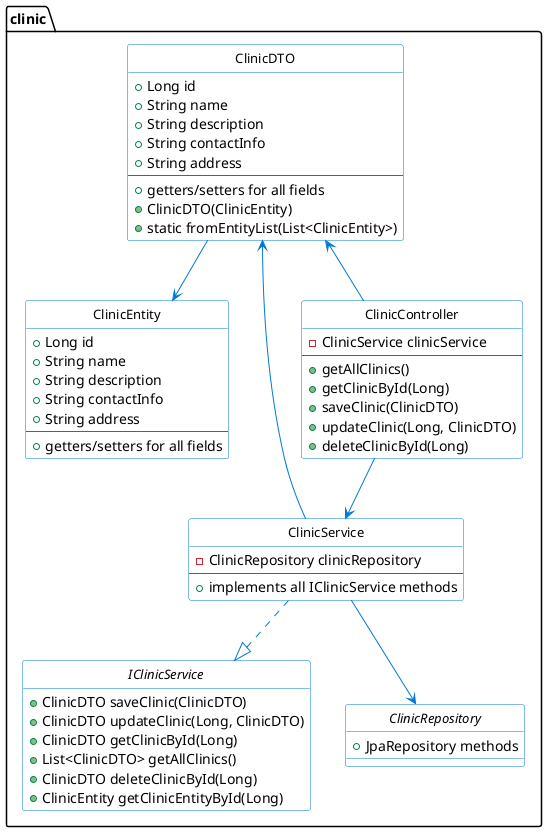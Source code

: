 @startuml

' Configuración general
skinparam class {
    BackgroundColor White
    ArrowColor #0078D7
    BorderColor #0078D7
    FontSize 13
}
hide circle
hide empty fields

package "clinic" {
    class ClinicEntity {
        + Long id
        + String name
        + String description
        + String contactInfo
        + String address
        --
        + getters/setters for all fields
    }

    class ClinicDTO {
        + Long id
        + String name
        + String description
        + String contactInfo
        + String address
        --
        + getters/setters for all fields
        + ClinicDTO(ClinicEntity)
        + static fromEntityList(List<ClinicEntity>)
    }

    interface IClinicService {
        + ClinicDTO saveClinic(ClinicDTO)
        + ClinicDTO updateClinic(Long, ClinicDTO)
        + ClinicDTO getClinicById(Long)
        + List<ClinicDTO> getAllClinics()
        + ClinicDTO deleteClinicById(Long)
        + ClinicEntity getClinicEntityById(Long)
    }

    class ClinicService {
        - ClinicRepository clinicRepository
        --
        + implements all IClinicService methods
    }

    class ClinicController {
        - ClinicService clinicService
        --
        + getAllClinics()
        + getClinicById(Long)
        + saveClinic(ClinicDTO)
        + updateClinic(Long, ClinicDTO)
        + deleteClinicById(Long)
    }

    interface ClinicRepository {
        + JpaRepository methods
    }
}

' Relationships
ClinicService ..|> IClinicService
ClinicService --> ClinicRepository

ClinicController --> ClinicService

ClinicDTO <-- ClinicController
ClinicDTO <-- ClinicService
ClinicDTO --> ClinicEntity

@enduml